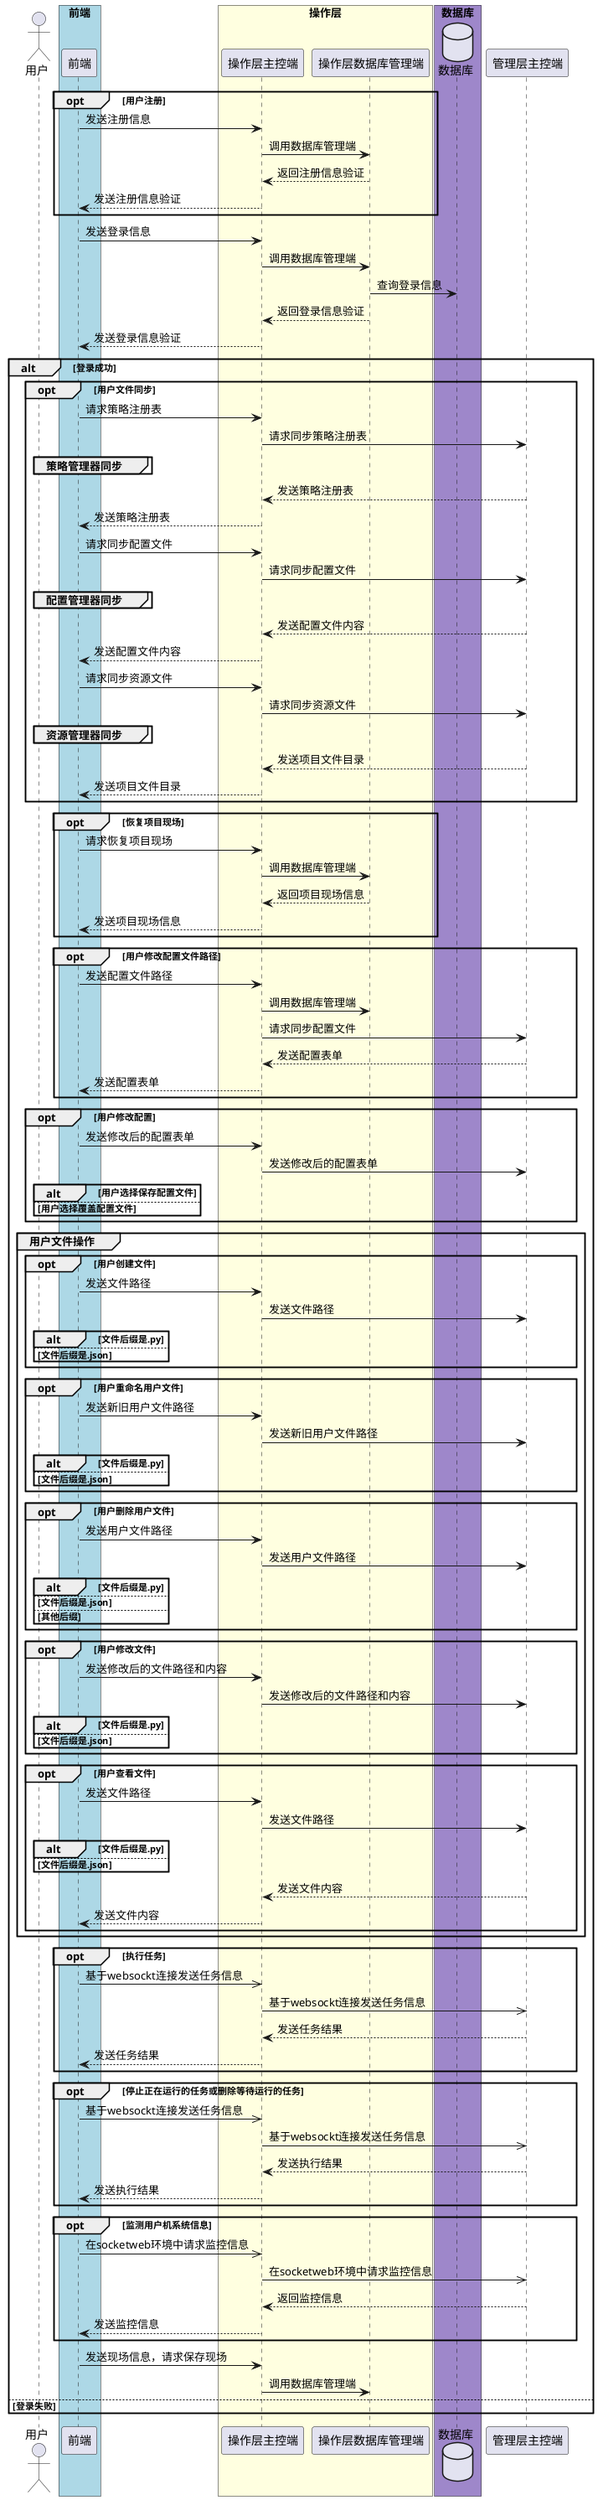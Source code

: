 @startuml

actor 用户
box "前端" #LightBlue
participant "前端" as Frontend
end box

box "操作层" #LightYellow
participant "操作层主控端" as OperationEnd

participant "操作层数据库管理端" as OpDatabaseEnd
end box

box "数据库" #9E87CA
database "数据库" as Database
end box

participant "管理层主控端" as ManagementEnd

opt 用户注册
    Frontend -> OperationEnd: 发送注册信息
    OperationEnd -> OpDatabaseEnd: 调用数据库管理端
    OpDatabaseEnd --> OperationEnd: 返回注册信息验证
    OperationEnd --> Frontend: 发送注册信息验证
end

Frontend -> OperationEnd : 发送登录信息
OperationEnd -> OpDatabaseEnd: 调用数据库管理端
OpDatabaseEnd -> Database: 查询登录信息
OpDatabaseEnd --> OperationEnd: 返回登录信息验证
OperationEnd --> Frontend: 发送登录信息验证
alt 登录成功
    opt 用户文件同步
        Frontend -> OperationEnd: 请求策略注册表
        OperationEnd -> ManagementEnd: 请求同步策略注册表
        group 策略管理器同步
        end
        ManagementEnd --> OperationEnd: 发送策略注册表
        OperationEnd --> Frontend: 发送策略注册表
        Frontend -> OperationEnd: 请求同步配置文件
        OperationEnd -> ManagementEnd: 请求同步配置文件
        group 配置管理器同步
        end
        ManagementEnd --> OperationEnd: 发送配置文件内容
        OperationEnd --> Frontend: 发送配置文件内容
        Frontend -> OperationEnd: 请求同步资源文件
        OperationEnd -> ManagementEnd: 请求同步资源文件
        group 资源管理器同步
        end
        ManagementEnd --> OperationEnd: 发送项目文件目录
        OperationEnd --> Frontend: 发送项目文件目录
    end

    opt 恢复项目现场
        Frontend -> OperationEnd: 请求恢复项目现场
        OperationEnd -> OpDatabaseEnd: 调用数据库管理端
        OpDatabaseEnd --> OperationEnd: 返回项目现场信息
        OperationEnd --> Frontend: 发送项目现场信息
    end
    opt 用户修改配置文件路径
        Frontend -> OperationEnd: 发送配置文件路径
        OperationEnd -> OpDatabaseEnd: 调用数据库管理端
        OperationEnd -> ManagementEnd: 请求同步配置文件

        ManagementEnd --> OperationEnd: 发送配置表单
        OperationEnd --> Frontend: 发送配置表单
    end
    opt 用户修改配置
        Frontend -> OperationEnd: 发送修改后的配置表单
        OperationEnd -> ManagementEnd: 发送修改后的配置表单
        alt 用户选择保存配置文件
        else 用户选择覆盖配置文件
        end
    end
    group 用户文件操作
        opt 用户创建文件
            Frontend -> OperationEnd: 发送文件路径
            OperationEnd -> ManagementEnd: 发送文件路径
            alt 文件后缀是.py
            else 文件后缀是.json
            end
        end
        opt 用户重命名用户文件
            Frontend -> OperationEnd: 发送新旧用户文件路径
            OperationEnd -> ManagementEnd: 发送新旧用户文件路径
            alt 文件后缀是.py
            else 文件后缀是.json
            end
        end
        opt 用户删除用户文件
            Frontend -> OperationEnd: 发送用户文件路径
            OperationEnd -> ManagementEnd: 发送用户文件路径
            alt 文件后缀是.py
            else 文件后缀是.json
            else 其他后缀
            end
        end

        opt 用户修改文件
            Frontend -> OperationEnd: 发送修改后的文件路径和内容
            OperationEnd -> ManagementEnd: 发送修改后的文件路径和内容
            alt 文件后缀是.py
            else 文件后缀是.json
            end
        end
        opt 用户查看文件
            Frontend -> OperationEnd: 发送文件路径
            OperationEnd -> ManagementEnd: 发送文件路径
            alt 文件后缀是.py
            else 文件后缀是.json
            end
            ManagementEnd --> OperationEnd: 发送文件内容
            OperationEnd --> Frontend: 发送文件内容
        end
    end
    opt 执行任务
        Frontend ->> OperationEnd: 基于websockt连接发送任务信息
        OperationEnd ->> ManagementEnd: 基于websockt连接发送任务信息
        ManagementEnd --> OperationEnd: 发送任务结果
        OperationEnd --> Frontend: 发送任务结果
    end
    opt 停止正在运行的任务或删除等待运行的任务
        Frontend ->> OperationEnd: 基于websockt连接发送任务信息
        OperationEnd ->> ManagementEnd: 基于websockt连接发送任务信息
        ManagementEnd --> OperationEnd: 发送执行结果
        OperationEnd --> Frontend: 发送执行结果
    end
    opt 监测用户机系统信息
        Frontend ->> OperationEnd: 在socketweb环境中请求监控信息
        OperationEnd ->> ManagementEnd: 在socketweb环境中请求监控信息
        ManagementEnd --> OperationEnd: 返回监控信息
        OperationEnd --> Frontend: 发送监控信息
    end
    Frontend -> OperationEnd: 发送现场信息，请求保存现场
    OperationEnd -> OpDatabaseEnd: 调用数据库管理端

else 登录失败
end

@enduml
